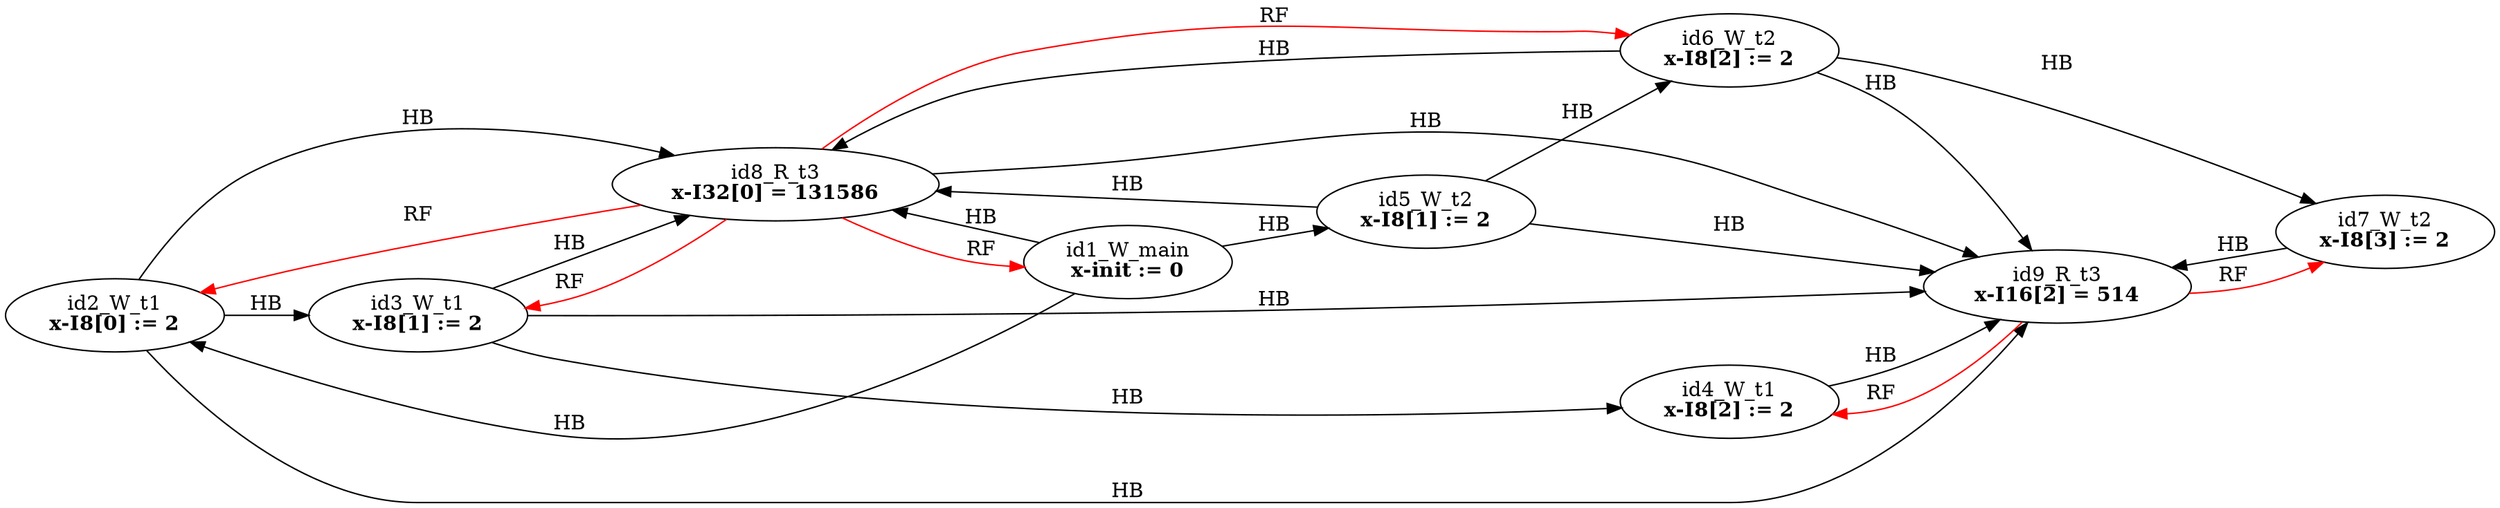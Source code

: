digraph memory_model {
rankdir=LR;
splines=true; esep=0.5;
id2_W_t1 -> id3_W_t1 [label = "HB", color="black"];
id3_W_t1 -> id4_W_t1 [label = "HB", color="black"];
id5_W_t2 -> id6_W_t2 [label = "HB", color="black"];
id6_W_t2 -> id7_W_t2 [label = "HB", color="black"];
id8_R_t3 -> id9_R_t3 [label = "HB", color="black"];
id1_W_main -> id2_W_t1 [label = "HB", color="black"];
id1_W_main -> id5_W_t2 [label = "HB", color="black"];
id1_W_main -> id8_R_t3 [label = "HB", color="black"];
id2_W_t1 -> id8_R_t3 [label = "HB", color="black"];
id2_W_t1 -> id9_R_t3 [label = "HB", color="black"];
id3_W_t1 -> id8_R_t3 [label = "HB", color="black"];
id3_W_t1 -> id9_R_t3 [label = "HB", color="black"];
id4_W_t1 -> id9_R_t3 [label = "HB", color="black"];
id5_W_t2 -> id8_R_t3 [label = "HB", color="black"];
id5_W_t2 -> id9_R_t3 [label = "HB", color="black"];
id6_W_t2 -> id8_R_t3 [label = "HB", color="black"];
id6_W_t2 -> id9_R_t3 [label = "HB", color="black"];
id7_W_t2 -> id9_R_t3 [label = "HB", color="black"];
id8_R_t3 -> id1_W_main [label = "RF", color="red"];
id8_R_t3 -> id2_W_t1 [label = "RF", color="red"];
id8_R_t3 -> id3_W_t1 [label = "RF", color="red"];
id8_R_t3 -> id6_W_t2 [label = "RF", color="red"];
id9_R_t3 -> id4_W_t1 [label = "RF", color="red"];
id9_R_t3 -> id7_W_t2 [label = "RF", color="red"];
id1_W_main [label=<id1_W_main<br/><B>x-init := 0</B>>, pos="5.0,6!"]
id2_W_t1 [label=<id2_W_t1<br/><B>x-I8[0] := 2</B>>, pos="0,4!"]
id3_W_t1 [label=<id3_W_t1<br/><B>x-I8[1] := 2</B>>, pos="0,2!"]
id4_W_t1 [label=<id4_W_t1<br/><B>x-I8[2] := 2</B>>, pos="0,0!"]
id5_W_t2 [label=<id5_W_t2<br/><B>x-I8[1] := 2</B>>, pos="5,4!"]
id6_W_t2 [label=<id6_W_t2<br/><B>x-I8[2] := 2</B>>, pos="5,2!"]
id7_W_t2 [label=<id7_W_t2<br/><B>x-I8[3] := 2</B>>, pos="5,0!"]
id8_R_t3 [label=<id8_R_t3<br/><B>x-I32[0] = 131586</B>>, pos="10,4!"]
id9_R_t3 [label=<id9_R_t3<br/><B>x-I16[2] = 514</B>>, pos="10,2!"]
}